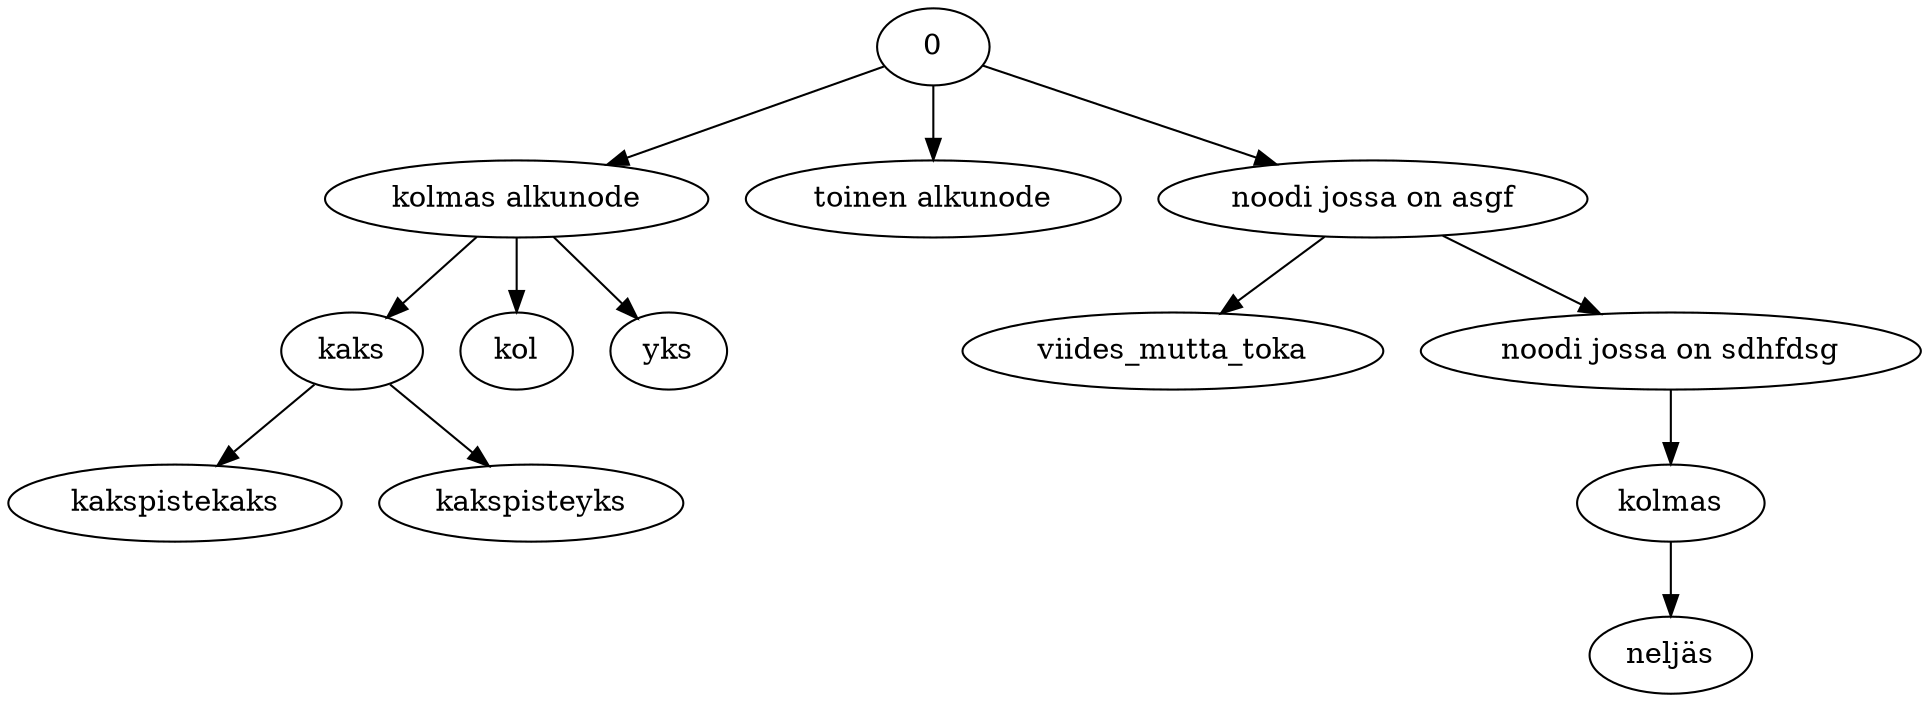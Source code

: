digraph course_graph {
	node [label="\N"];
	graph [bb="0,0,918,334",
		_draw_="c 9 -#ffffffff C 9 -#ffffffff P 4 0 -1 0 334 919 334 919 -1 ",
		xdotversion="1.2"];
	kaks [pos="165,167", width="0.94444", height="0.51389", _draw_="c 9 -#000000ff e 165 167 34 18 ", _ldraw_="F 14.000000 11 -Times-Roman c 9 -#000000ff T 165 162 0 32 4 -kaks "];
	kakspistekaks [pos="80,93", width="2.2222", height="0.51389", _draw_="c 9 -#000000ff e 80 93 80 18 ", _ldraw_="F 14.000000 11 -Times-Roman c 9 -#000000ff T 80 88 0 97 13 -kakspistekaks "];
	kakspisteyks [pos="251,93", width="2.0278", height="0.51389", _draw_="c 9 -#000000ff e 251 93 73 18 ", _ldraw_="F 14.000000 11 -Times-Roman c 9 -#000000ff T 251 88 0 88 12 -kakspisteyks "];
	"kolmas alkunode" [pos="244,241", width="2.5556", height="0.51389", _draw_="c 9 -#000000ff e 244 241 92 18 ", _ldraw_="F 14.000000 11 -Times-Roman c 9 -#000000ff T 244 236 0 115 15 -kolmas alkunode "];
	kol [pos="244,167", width="0.75", height="0.51389", _draw_="c 9 -#000000ff e 244 167 27 18 ", _ldraw_="F 14.000000 11 -Times-Roman c 9 -#000000ff T 244 162 0 20 3 -kol "];
	yks [pos="317,167", width="0.77778", height="0.51389", _draw_="c 9 -#000000ff e 317 167 28 18 ", _ldraw_="F 14.000000 11 -Times-Roman c 9 -#000000ff T 317 162 0 24 3 -yks "];
	0 [pos="444,315", width="0.75", height="0.51389", _draw_="c 9 -#000000ff e 444 315 27 18 ", _ldraw_="F 14.000000 11 -Times-Roman c 9 -#000000ff T 444 310 0 10 1 -0 "];
	"toinen alkunode" [pos="444,241", width="2.5", height="0.51389", _draw_="c 9 -#000000ff e 444 241 90 18 ", _ldraw_="F 14.000000 11 -Times-Roman c 9 -#000000ff T 444 236 0 112 15 -toinen alkunode "];
	"noodi jossa on asgf" [pos="655,241", width="2.8611", height="0.51389", _draw_="c 9 -#000000ff e 655 241 103 18 ", _ldraw_="F 14.000000 11 -Times-Roman c 9 -#000000ff T 655 236 0 130 19 -noodi jossa on asgf "];
	viides_mutta_toka [pos="559,167", width="2.8056", height="0.51389", _draw_="c 9 -#000000ff e 559 167 101 18 ", _ldraw_="F 14.000000 11 -Times-Roman c 9 -#000000ff T 559 162 0 127 17 -viides_mutta_toka "];
	kolmas [pos="798,93", width="1.25", height="0.51389", _draw_="c 9 -#000000ff e 798 93 45 18 ", _ldraw_="F 14.000000 11 -Times-Roman c 9 -#000000ff T 798 88 0 48 6 -kolmas "];
	neljäs [pos="798,19", width="1.0833", height="0.51389", _draw_="c 9 -#000000ff e 798 19 39 18 ", _ldraw_="F 14.000000 11 -Times-Roman c 9 -#000000ff T 798 14 0 40 7 -neljäs "];
	"noodi jossa on sdhfdsg" [pos="798,167", width="3.3333", height="0.51389", _draw_="c 9 -#000000ff e 798 167 120 18 ", _ldraw_="F 14.000000 11 -Times-Roman c 9 -#000000ff T 798 162 0 154 22 -noodi jossa on sdhfdsg "];
	kaks -> kakspistekaks [pos="e,100.69,111.01 146.97,151.31 135.75,141.54 121.08,128.77 108.33,117.67", _draw_="c 9 -#000000ff B 4 147 151 136 142 121 129 108 118 ", _hdraw_="S 5 -solid c 9 -#000000ff C 9 -#000000ff P 3 111 115 101 111 106 120 "];
	kaks -> kakspisteyks [pos="e,230.37,110.75 183.24,151.31 194.67,141.47 209.65,128.58 222.61,117.43", _draw_="c 9 -#000000ff B 4 183 151 195 141 210 129 223 117 ", _hdraw_="S 5 -solid c 9 -#000000ff C 9 -#000000ff P 3 225 120 230 111 221 115 "];
	"kolmas alkunode" -> kol [pos="e,244,185.67 244,222.33 244,214.26 244,204.65 244,195.71", _draw_="c 9 -#000000ff B 4 244 222 244 214 244 205 244 196 ", _hdraw_="S 5 -solid c 9 -#000000ff C 9 -#000000ff P 3 248 196 244 186 241 196 "];
	"kolmas alkunode" -> kaks [pos="e,182.16,183.07 224.47,222.71 213.93,212.83 200.81,200.54 189.58,190.02", _draw_="c 9 -#000000ff B 4 224 223 214 213 201 201 190 190 ", _hdraw_="S 5 -solid c 9 -#000000ff C 9 -#000000ff P 3 192 187 182 183 187 192 "];
	"kolmas alkunode" -> yks [pos="e,301.63,182.58 262.04,222.71 271.83,212.79 284.02,200.44 294.42,189.88", _draw_="c 9 -#000000ff B 4 262 223 272 213 284 200 294 190 ", _hdraw_="S 5 -solid c 9 -#000000ff C 9 -#000000ff P 3 297 192 302 183 292 187 "];
	0 -> "kolmas alkunode" [pos="e,288.32,257.4 419.88,306.07 389.83,294.96 337.63,275.64 297.88,260.93", _draw_="c 9 -#000000ff B 4 420 306 390 295 338 276 298 261 ", _hdraw_="S 5 -solid c 9 -#000000ff C 9 -#000000ff P 3 299 258 288 257 296 264 "];
	0 -> "toinen alkunode" [pos="e,444,259.67 444,296.33 444,288.26 444,278.65 444,269.71", _draw_="c 9 -#000000ff B 4 444 296 444 288 444 279 444 270 ", _hdraw_="S 5 -solid c 9 -#000000ff C 9 -#000000ff P 3 448 270 444 260 441 270 "];
	"noodi jossa on asgf" -> viides_mutta_toka [pos="e,582.46,185.08 631.27,222.71 618.95,213.21 603.73,201.48 590.44,191.23", _draw_="c 9 -#000000ff B 4 631 223 619 213 604 201 590 191 ", _hdraw_="S 5 -solid c 9 -#000000ff C 9 -#000000ff P 3 593 188 582 185 588 194 "];
	kolmas -> neljäs [pos="e,798,37.667 798,74.327 798,66.264 798,56.648 798,47.711", _draw_="c 9 -#000000ff B 4 798 74 798 66 798 57 798 48 ", _hdraw_="S 5 -solid c 9 -#000000ff C 9 -#000000ff P 3 802 48 798 38 795 48 "];
	"noodi jossa on sdhfdsg" -> kolmas [pos="e,798,111.67 798,148.33 798,140.26 798,130.65 798,121.71", _draw_="c 9 -#000000ff B 4 798 148 798 140 798 131 798 122 ", _hdraw_="S 5 -solid c 9 -#000000ff C 9 -#000000ff P 3 802 122 798 112 795 122 "];
	"noodi jossa on asgf" -> "noodi jossa on sdhfdsg" [pos="e,763.36,184.93 688.89,223.46 708.46,213.34 733.28,200.49 754.31,189.61", _draw_="c 9 -#000000ff B 4 689 223 708 213 733 200 754 190 ", _hdraw_="S 5 -solid c 9 -#000000ff C 9 -#000000ff P 3 756 193 763 185 753 186 "];
	0 -> "noodi jossa on asgf" [pos="e,607.64,257.61 468.2,306.51 499.64,295.49 555.5,275.9 597.97,261", _draw_="c 9 -#000000ff B 4 468 307 500 295 556 276 598 261 ", _hdraw_="S 5 -solid c 9 -#000000ff C 9 -#000000ff P 3 599 264 608 258 597 258 "];
}
